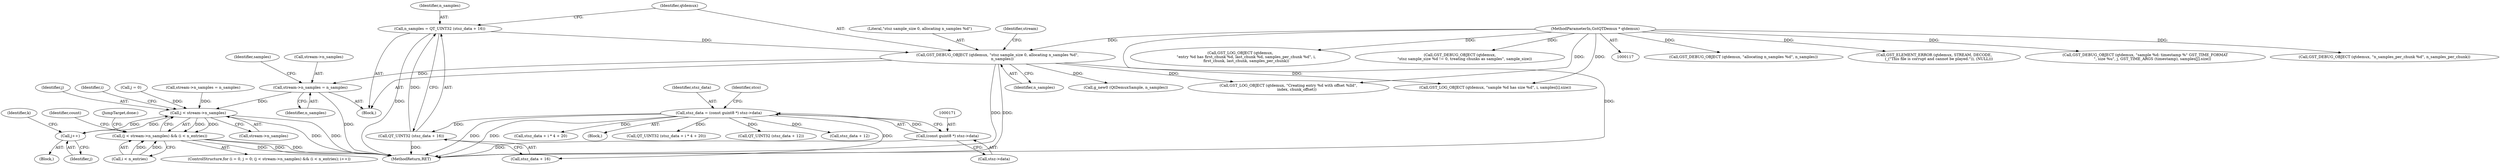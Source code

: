 digraph "0_gstreamer_bdc20b9baf13564d9a061343416395f8f9a92b53@pointer" {
"1000243" [label="(Call,stream->n_samples = n_samples)"];
"1000239" [label="(Call,GST_DEBUG_OBJECT (qtdemux, \"stsz sample_size 0, allocating n_samples %d\",\n        n_samples))"];
"1000118" [label="(MethodParameterIn,GstQTDemux * qtdemux)"];
"1000233" [label="(Call,n_samples = QT_UINT32 (stsz_data + 16))"];
"1000235" [label="(Call,QT_UINT32 (stsz_data + 16))"];
"1000168" [label="(Call,stsz_data = (const guint8 *) stsz->data)"];
"1000170" [label="(Call,(const guint8 *) stsz->data)"];
"1000973" [label="(Call,j < stream->n_samples)"];
"1000972" [label="(Call,(j < stream->n_samples) && (i < n_entries))"];
"1001014" [label="(Call,j++)"];
"1000240" [label="(Identifier,qtdemux)"];
"1000974" [label="(Identifier,j)"];
"1000979" [label="(Identifier,i)"];
"1000969" [label="(Call,j = 0)"];
"1000693" [label="(Call,GST_DEBUG_OBJECT (qtdemux, \"allocating n_samples %d\", n_samples))"];
"1000249" [label="(Identifier,samples)"];
"1000245" [label="(Identifier,stream)"];
"1000243" [label="(Call,stream->n_samples = n_samples)"];
"1000688" [label="(Call,stream->n_samples = n_samples)"];
"1000294" [label="(Call,GST_LOG_OBJECT (qtdemux, \"sample %d has size %d\", i, samples[i].size))"];
"1000250" [label="(Call,g_new0 (QtDemuxSample, n_samples))"];
"1001035" [label="(Call,GST_ELEMENT_ERROR (qtdemux, STREAM, DECODE,\n        (_(\"This file is corrupt and cannot be played.\")), (NULL)))"];
"1000279" [label="(Call,stsz_data + i * 4 + 20)"];
"1001030" [label="(JumpTarget,done:)"];
"1000176" [label="(Identifier,stco)"];
"1001015" [label="(Identifier,j)"];
"1000232" [label="(Block,)"];
"1000978" [label="(Call,i < n_entries)"];
"1000169" [label="(Identifier,stsz_data)"];
"1000973" [label="(Call,j < stream->n_samples)"];
"1000247" [label="(Identifier,n_samples)"];
"1001044" [label="(MethodReturn,RET)"];
"1000891" [label="(Call,GST_DEBUG_OBJECT (qtdemux, \"sample %d: timestamp %\" GST_TIME_FORMAT\n            \", size %u\", j, GST_TIME_ARGS (timestamp), samples[j].size))"];
"1000170" [label="(Call,(const guint8 *) stsz->data)"];
"1000236" [label="(Call,stsz_data + 16)"];
"1000168" [label="(Call,stsz_data = (const guint8 *) stsz->data)"];
"1000242" [label="(Identifier,n_samples)"];
"1000713" [label="(Call,GST_DEBUG_OBJECT (qtdemux, \"n_samples_per_chunk %d\", n_samples_per_chunk))"];
"1000788" [label="(Call,GST_LOG_OBJECT (qtdemux,\n          \"entry %d has first_chunk %d, last_chunk %d, samples_per_chunk %d\", i,\n          first_chunk, last_chunk, samples_per_chunk))"];
"1000239" [label="(Call,GST_DEBUG_OBJECT (qtdemux, \"stsz sample_size 0, allocating n_samples %d\",\n        n_samples))"];
"1000121" [label="(Block,)"];
"1000278" [label="(Call,QT_UINT32 (stsz_data + i * 4 + 20))"];
"1001014" [label="(Call,j++)"];
"1000172" [label="(Call,stsz->data)"];
"1001011" [label="(Block,)"];
"1000241" [label="(Literal,\"stsz sample_size 0, allocating n_samples %d\")"];
"1000233" [label="(Call,n_samples = QT_UINT32 (stsz_data + 16))"];
"1000964" [label="(ControlStructure,for (i = 0, j = 0; (j < stream->n_samples) && (i < n_entries); i++))"];
"1000220" [label="(Call,QT_UINT32 (stsz_data + 12))"];
"1000663" [label="(Call,GST_DEBUG_OBJECT (qtdemux,\n        \"stsz sample_size %d != 0, treating chunks as samples\", sample_size))"];
"1000985" [label="(Identifier,count)"];
"1000221" [label="(Call,stsz_data + 12)"];
"1000244" [label="(Call,stream->n_samples)"];
"1000235" [label="(Call,QT_UINT32 (stsz_data + 16))"];
"1000972" [label="(Call,(j < stream->n_samples) && (i < n_entries))"];
"1000434" [label="(Call,GST_LOG_OBJECT (qtdemux, \"Creating entry %d with offset %lld\",\n              index, chunk_offset))"];
"1000118" [label="(MethodParameterIn,GstQTDemux * qtdemux)"];
"1001009" [label="(Identifier,k)"];
"1000975" [label="(Call,stream->n_samples)"];
"1000234" [label="(Identifier,n_samples)"];
"1000243" -> "1000232"  [label="AST: "];
"1000243" -> "1000247"  [label="CFG: "];
"1000244" -> "1000243"  [label="AST: "];
"1000247" -> "1000243"  [label="AST: "];
"1000249" -> "1000243"  [label="CFG: "];
"1000243" -> "1001044"  [label="DDG: "];
"1000239" -> "1000243"  [label="DDG: "];
"1000243" -> "1000973"  [label="DDG: "];
"1000239" -> "1000232"  [label="AST: "];
"1000239" -> "1000242"  [label="CFG: "];
"1000240" -> "1000239"  [label="AST: "];
"1000241" -> "1000239"  [label="AST: "];
"1000242" -> "1000239"  [label="AST: "];
"1000245" -> "1000239"  [label="CFG: "];
"1000239" -> "1001044"  [label="DDG: "];
"1000239" -> "1001044"  [label="DDG: "];
"1000118" -> "1000239"  [label="DDG: "];
"1000233" -> "1000239"  [label="DDG: "];
"1000239" -> "1000250"  [label="DDG: "];
"1000239" -> "1000294"  [label="DDG: "];
"1000239" -> "1000434"  [label="DDG: "];
"1000118" -> "1000117"  [label="AST: "];
"1000118" -> "1001044"  [label="DDG: "];
"1000118" -> "1000294"  [label="DDG: "];
"1000118" -> "1000434"  [label="DDG: "];
"1000118" -> "1000663"  [label="DDG: "];
"1000118" -> "1000693"  [label="DDG: "];
"1000118" -> "1000713"  [label="DDG: "];
"1000118" -> "1000788"  [label="DDG: "];
"1000118" -> "1000891"  [label="DDG: "];
"1000118" -> "1001035"  [label="DDG: "];
"1000233" -> "1000232"  [label="AST: "];
"1000233" -> "1000235"  [label="CFG: "];
"1000234" -> "1000233"  [label="AST: "];
"1000235" -> "1000233"  [label="AST: "];
"1000240" -> "1000233"  [label="CFG: "];
"1000233" -> "1001044"  [label="DDG: "];
"1000235" -> "1000233"  [label="DDG: "];
"1000235" -> "1000236"  [label="CFG: "];
"1000236" -> "1000235"  [label="AST: "];
"1000235" -> "1001044"  [label="DDG: "];
"1000168" -> "1000235"  [label="DDG: "];
"1000168" -> "1000121"  [label="AST: "];
"1000168" -> "1000170"  [label="CFG: "];
"1000169" -> "1000168"  [label="AST: "];
"1000170" -> "1000168"  [label="AST: "];
"1000176" -> "1000168"  [label="CFG: "];
"1000168" -> "1001044"  [label="DDG: "];
"1000168" -> "1001044"  [label="DDG: "];
"1000170" -> "1000168"  [label="DDG: "];
"1000168" -> "1000220"  [label="DDG: "];
"1000168" -> "1000221"  [label="DDG: "];
"1000168" -> "1000236"  [label="DDG: "];
"1000168" -> "1000278"  [label="DDG: "];
"1000168" -> "1000279"  [label="DDG: "];
"1000170" -> "1000172"  [label="CFG: "];
"1000171" -> "1000170"  [label="AST: "];
"1000172" -> "1000170"  [label="AST: "];
"1000170" -> "1001044"  [label="DDG: "];
"1000973" -> "1000972"  [label="AST: "];
"1000973" -> "1000975"  [label="CFG: "];
"1000974" -> "1000973"  [label="AST: "];
"1000975" -> "1000973"  [label="AST: "];
"1000979" -> "1000973"  [label="CFG: "];
"1000972" -> "1000973"  [label="CFG: "];
"1000973" -> "1001044"  [label="DDG: "];
"1000973" -> "1001044"  [label="DDG: "];
"1000973" -> "1000972"  [label="DDG: "];
"1000973" -> "1000972"  [label="DDG: "];
"1001014" -> "1000973"  [label="DDG: "];
"1000969" -> "1000973"  [label="DDG: "];
"1000688" -> "1000973"  [label="DDG: "];
"1000973" -> "1001014"  [label="DDG: "];
"1000972" -> "1000964"  [label="AST: "];
"1000972" -> "1000978"  [label="CFG: "];
"1000978" -> "1000972"  [label="AST: "];
"1000985" -> "1000972"  [label="CFG: "];
"1001030" -> "1000972"  [label="CFG: "];
"1000972" -> "1001044"  [label="DDG: "];
"1000972" -> "1001044"  [label="DDG: "];
"1000972" -> "1001044"  [label="DDG: "];
"1000978" -> "1000972"  [label="DDG: "];
"1000978" -> "1000972"  [label="DDG: "];
"1001014" -> "1001011"  [label="AST: "];
"1001014" -> "1001015"  [label="CFG: "];
"1001015" -> "1001014"  [label="AST: "];
"1001009" -> "1001014"  [label="CFG: "];
}
